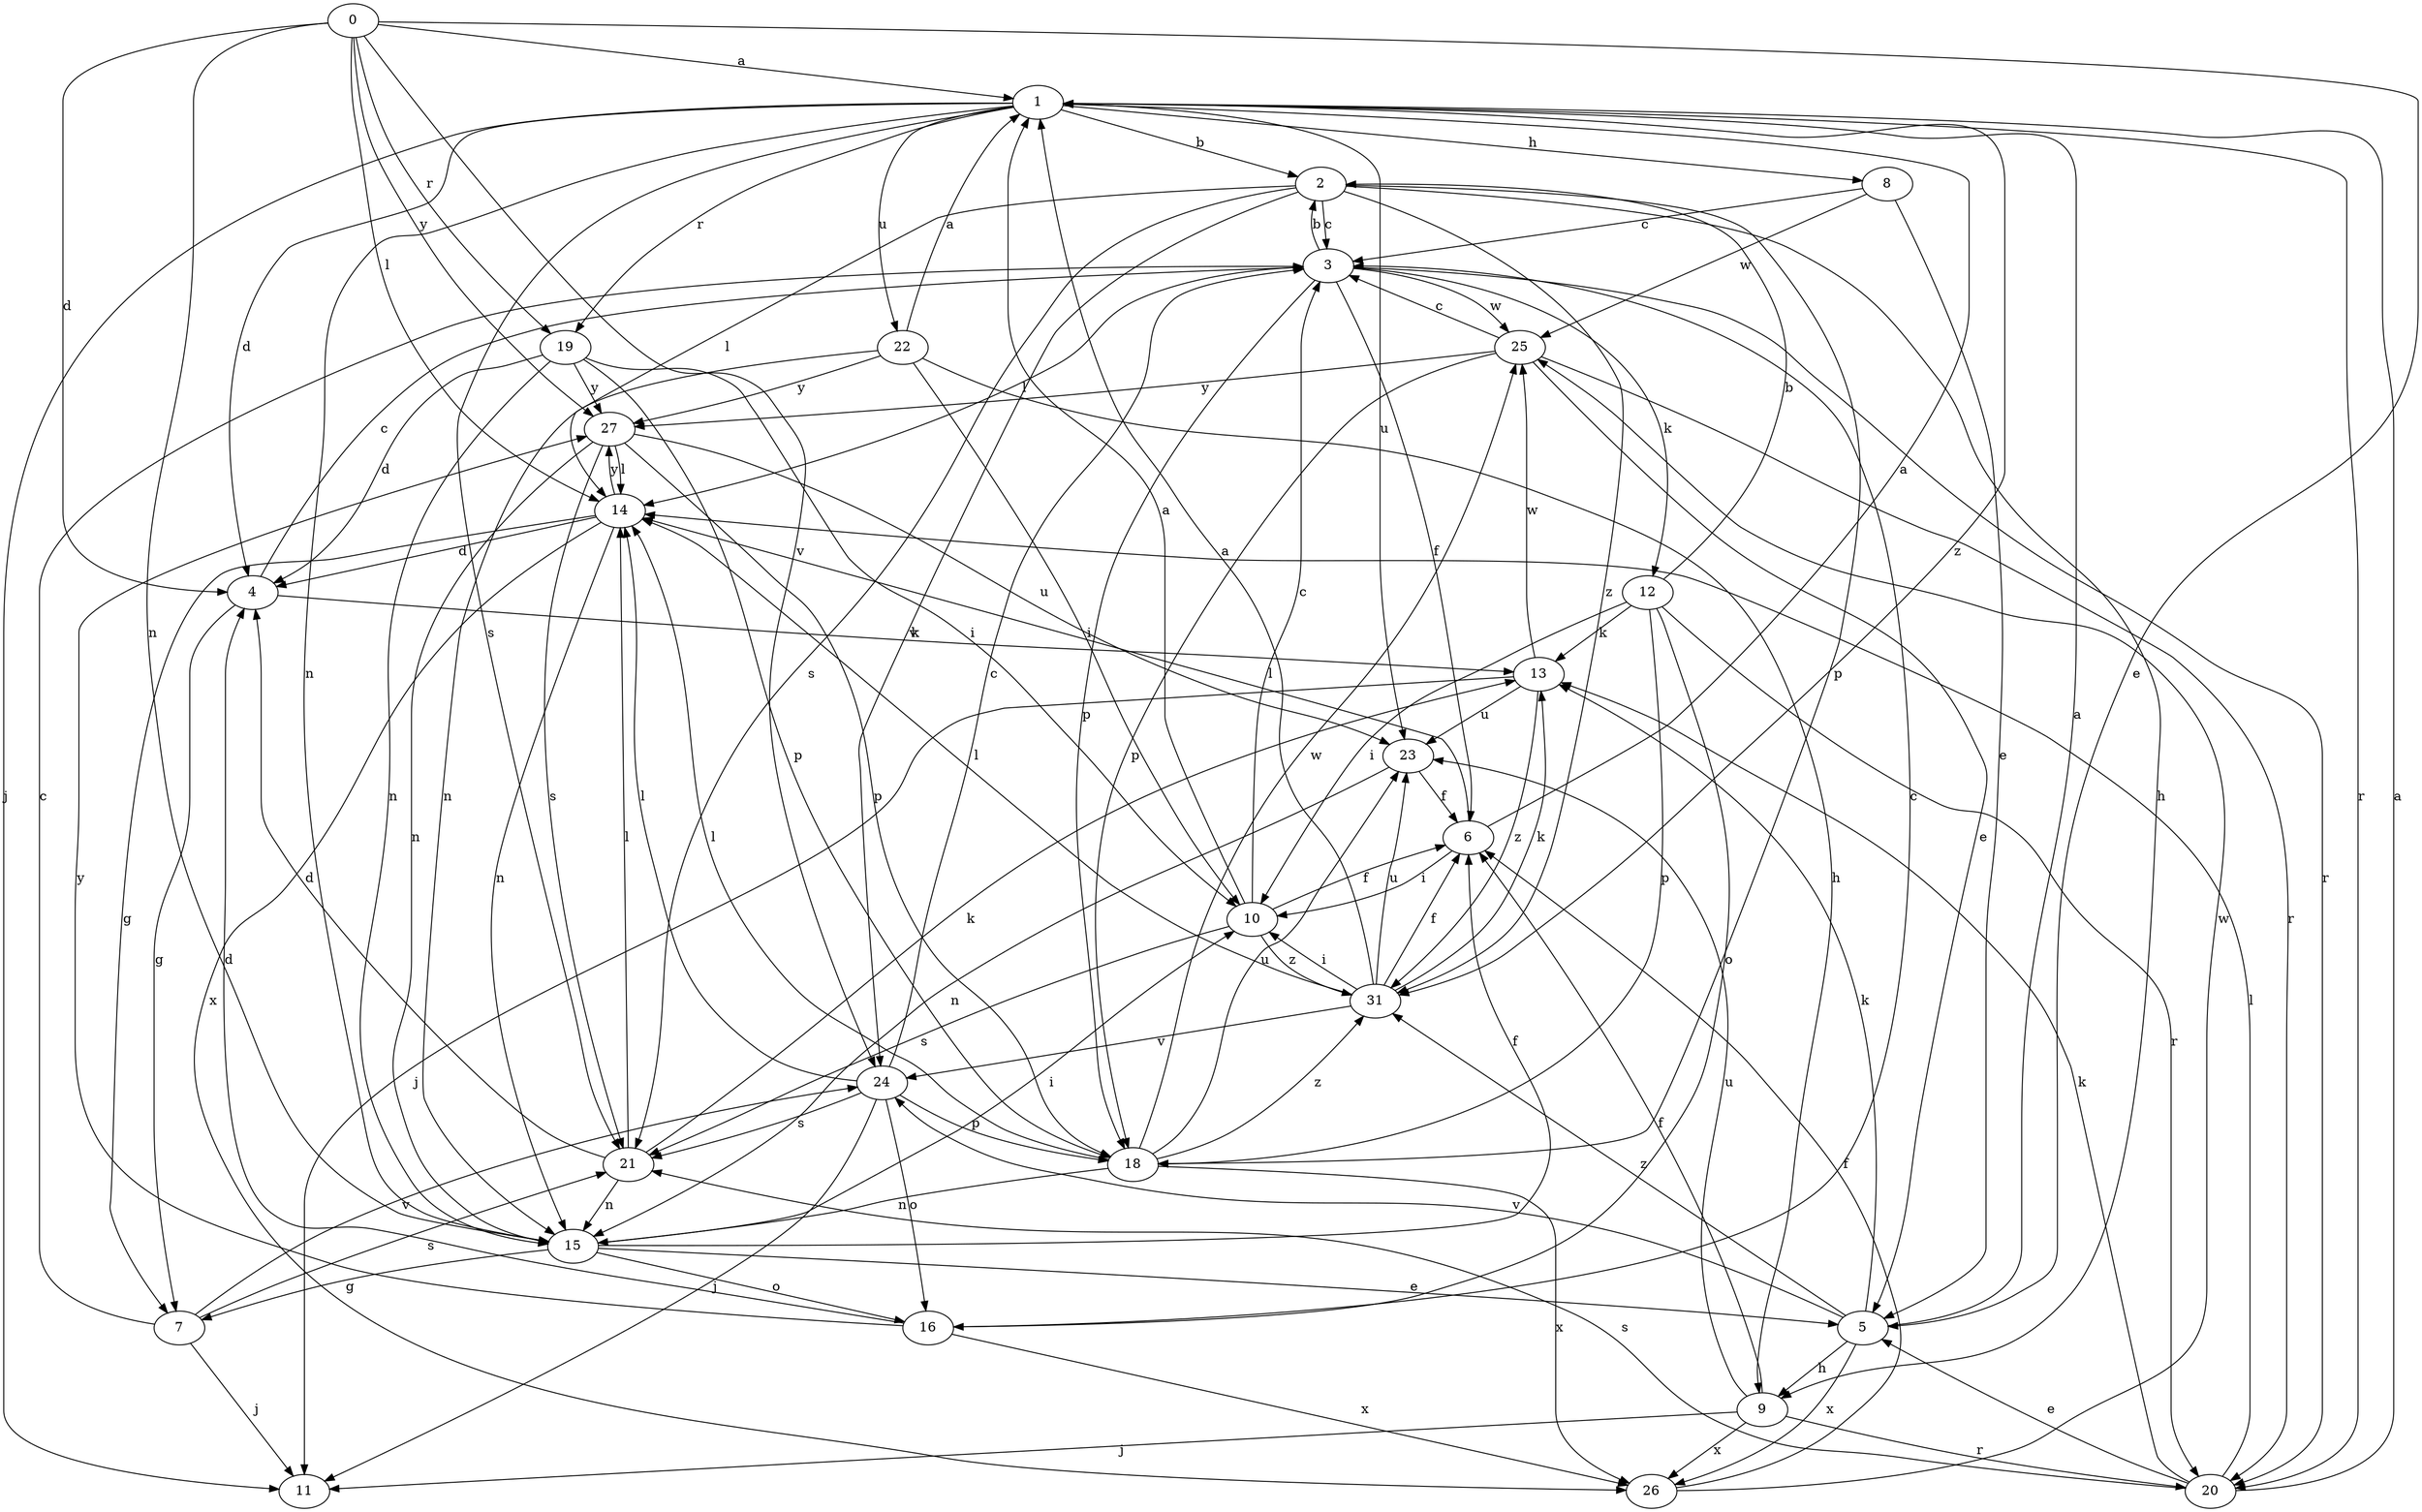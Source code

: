 strict digraph  {
0;
1;
2;
3;
4;
5;
6;
7;
8;
9;
10;
11;
12;
13;
14;
15;
16;
18;
19;
20;
21;
22;
23;
24;
25;
26;
27;
31;
0 -> 1  [label=a];
0 -> 4  [label=d];
0 -> 5  [label=e];
0 -> 14  [label=l];
0 -> 15  [label=n];
0 -> 19  [label=r];
0 -> 24  [label=v];
0 -> 27  [label=y];
1 -> 2  [label=b];
1 -> 4  [label=d];
1 -> 8  [label=h];
1 -> 11  [label=j];
1 -> 15  [label=n];
1 -> 19  [label=r];
1 -> 20  [label=r];
1 -> 21  [label=s];
1 -> 22  [label=u];
1 -> 23  [label=u];
1 -> 31  [label=z];
2 -> 3  [label=c];
2 -> 9  [label=h];
2 -> 14  [label=l];
2 -> 18  [label=p];
2 -> 21  [label=s];
2 -> 24  [label=v];
2 -> 31  [label=z];
3 -> 2  [label=b];
3 -> 6  [label=f];
3 -> 12  [label=k];
3 -> 14  [label=l];
3 -> 18  [label=p];
3 -> 20  [label=r];
3 -> 25  [label=w];
4 -> 3  [label=c];
4 -> 7  [label=g];
4 -> 13  [label=k];
5 -> 1  [label=a];
5 -> 9  [label=h];
5 -> 13  [label=k];
5 -> 24  [label=v];
5 -> 26  [label=x];
5 -> 31  [label=z];
6 -> 1  [label=a];
6 -> 10  [label=i];
6 -> 14  [label=l];
7 -> 3  [label=c];
7 -> 11  [label=j];
7 -> 21  [label=s];
7 -> 24  [label=v];
8 -> 3  [label=c];
8 -> 5  [label=e];
8 -> 25  [label=w];
9 -> 6  [label=f];
9 -> 11  [label=j];
9 -> 20  [label=r];
9 -> 23  [label=u];
9 -> 26  [label=x];
10 -> 1  [label=a];
10 -> 3  [label=c];
10 -> 6  [label=f];
10 -> 21  [label=s];
10 -> 31  [label=z];
12 -> 2  [label=b];
12 -> 10  [label=i];
12 -> 13  [label=k];
12 -> 16  [label=o];
12 -> 18  [label=p];
12 -> 20  [label=r];
13 -> 11  [label=j];
13 -> 23  [label=u];
13 -> 25  [label=w];
13 -> 31  [label=z];
14 -> 4  [label=d];
14 -> 7  [label=g];
14 -> 15  [label=n];
14 -> 26  [label=x];
14 -> 27  [label=y];
15 -> 5  [label=e];
15 -> 6  [label=f];
15 -> 7  [label=g];
15 -> 10  [label=i];
15 -> 16  [label=o];
16 -> 3  [label=c];
16 -> 4  [label=d];
16 -> 26  [label=x];
16 -> 27  [label=y];
18 -> 14  [label=l];
18 -> 15  [label=n];
18 -> 23  [label=u];
18 -> 25  [label=w];
18 -> 26  [label=x];
18 -> 31  [label=z];
19 -> 4  [label=d];
19 -> 10  [label=i];
19 -> 15  [label=n];
19 -> 18  [label=p];
19 -> 27  [label=y];
20 -> 1  [label=a];
20 -> 5  [label=e];
20 -> 13  [label=k];
20 -> 14  [label=l];
20 -> 21  [label=s];
21 -> 4  [label=d];
21 -> 13  [label=k];
21 -> 14  [label=l];
21 -> 15  [label=n];
22 -> 1  [label=a];
22 -> 9  [label=h];
22 -> 10  [label=i];
22 -> 15  [label=n];
22 -> 27  [label=y];
23 -> 6  [label=f];
23 -> 15  [label=n];
24 -> 3  [label=c];
24 -> 11  [label=j];
24 -> 14  [label=l];
24 -> 16  [label=o];
24 -> 18  [label=p];
24 -> 21  [label=s];
25 -> 3  [label=c];
25 -> 5  [label=e];
25 -> 18  [label=p];
25 -> 20  [label=r];
25 -> 27  [label=y];
26 -> 6  [label=f];
26 -> 25  [label=w];
27 -> 14  [label=l];
27 -> 15  [label=n];
27 -> 18  [label=p];
27 -> 21  [label=s];
27 -> 23  [label=u];
31 -> 1  [label=a];
31 -> 6  [label=f];
31 -> 10  [label=i];
31 -> 13  [label=k];
31 -> 14  [label=l];
31 -> 23  [label=u];
31 -> 24  [label=v];
}
